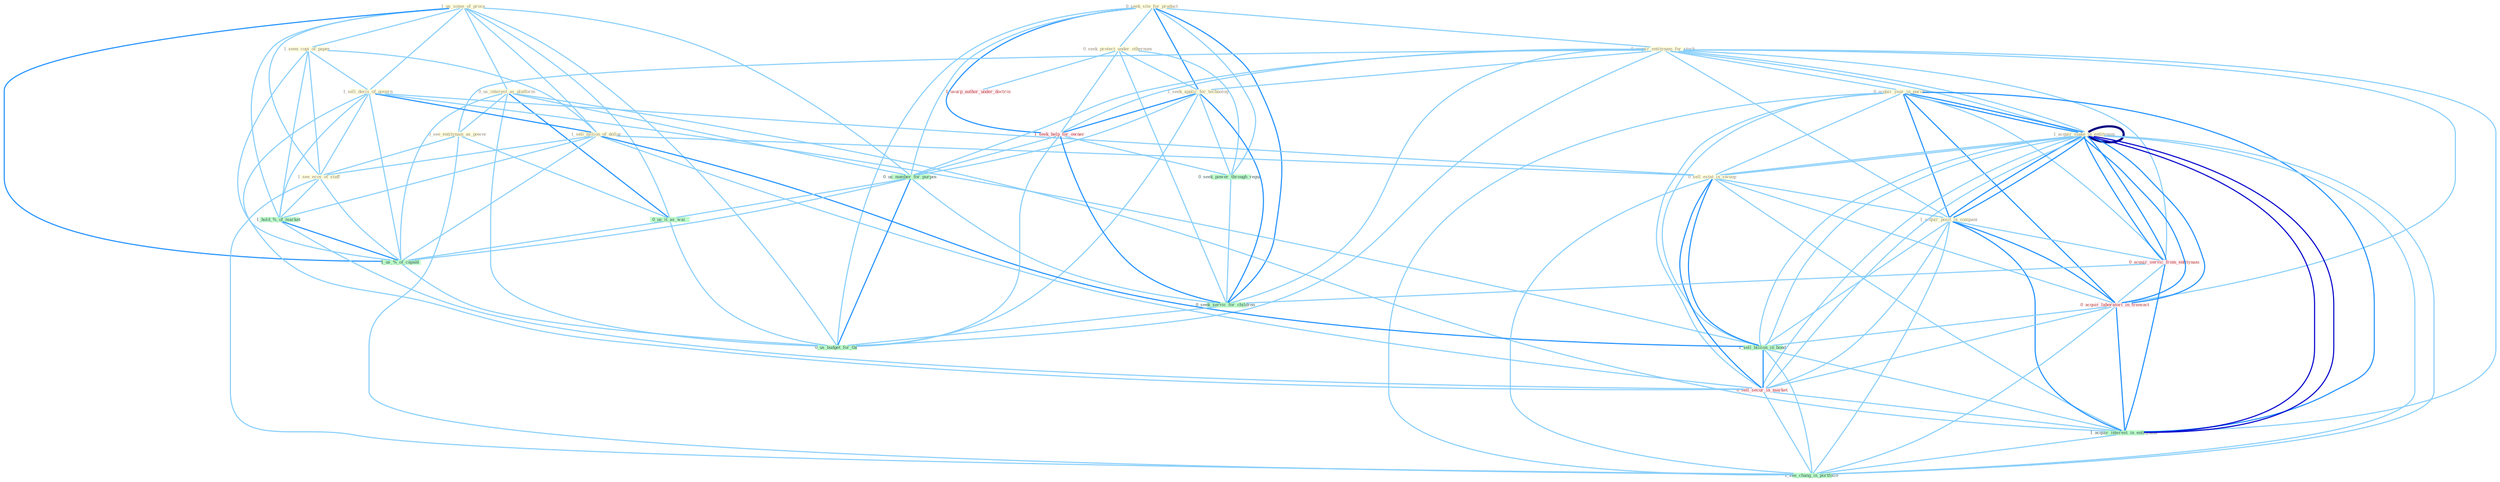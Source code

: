 Graph G{ 
    node
    [shape=polygon,style=filled,width=.5,height=.06,color="#BDFCC9",fixedsize=true,fontsize=4,
    fontcolor="#2f4f4f"];
    {node
    [color="#ffffe0", fontcolor="#8b7d6b"] "0_seek_site_for_product " "0_seek_protect_under_othernum " "1_us_some_of_proce " "1_seen_copi_of_paper " "0_us_interest_as_platform " "0_acquir_entitynam_for_stock " "0_acquir_year_in_purchas " "1_sell_decis_of_govern " "1_seek_applic_for_technolog " "1_acquir_stake_in_entitynam " "1_sell_billion_of_dollar " "0_sell_estat_in_swoop " "1_acquir_posit_in_compani " "1_acquir_stake_in_entitynam " "0_see_entitynam_as_power " "1_see_eros_of_staff "}
{node [color="#fff0f5", fontcolor="#b22222"] "1_seek_help_for_owner " "0_acquir_servic_from_entitynam " "0_acquir_laboratori_in_transact " "1_usurp_author_under_doctrin " "0_sell_secur_in_market "}
edge [color="#B0E2FF"];

	"0_seek_site_for_product " -- "0_seek_protect_under_othernum " [w="1", color="#87cefa" ];
	"0_seek_site_for_product " -- "0_acquir_entitynam_for_stock " [w="1", color="#87cefa" ];
	"0_seek_site_for_product " -- "1_seek_applic_for_technolog " [w="2", color="#1e90ff" , len=0.8];
	"0_seek_site_for_product " -- "1_seek_help_for_owner " [w="2", color="#1e90ff" , len=0.8];
	"0_seek_site_for_product " -- "0_seek_power_through_regul " [w="1", color="#87cefa" ];
	"0_seek_site_for_product " -- "0_us_number_for_purpos " [w="1", color="#87cefa" ];
	"0_seek_site_for_product " -- "0_seek_servic_for_children " [w="2", color="#1e90ff" , len=0.8];
	"0_seek_site_for_product " -- "0_us_budget_for_thi " [w="1", color="#87cefa" ];
	"0_seek_protect_under_othernum " -- "1_seek_applic_for_technolog " [w="1", color="#87cefa" ];
	"0_seek_protect_under_othernum " -- "1_seek_help_for_owner " [w="1", color="#87cefa" ];
	"0_seek_protect_under_othernum " -- "0_seek_power_through_regul " [w="1", color="#87cefa" ];
	"0_seek_protect_under_othernum " -- "1_usurp_author_under_doctrin " [w="1", color="#87cefa" ];
	"0_seek_protect_under_othernum " -- "0_seek_servic_for_children " [w="1", color="#87cefa" ];
	"1_us_some_of_proce " -- "1_seen_copi_of_paper " [w="1", color="#87cefa" ];
	"1_us_some_of_proce " -- "0_us_interest_as_platform " [w="1", color="#87cefa" ];
	"1_us_some_of_proce " -- "1_sell_decis_of_govern " [w="1", color="#87cefa" ];
	"1_us_some_of_proce " -- "1_sell_billion_of_dollar " [w="1", color="#87cefa" ];
	"1_us_some_of_proce " -- "1_see_eros_of_staff " [w="1", color="#87cefa" ];
	"1_us_some_of_proce " -- "1_hold_%_of_market " [w="1", color="#87cefa" ];
	"1_us_some_of_proce " -- "0_us_number_for_purpos " [w="1", color="#87cefa" ];
	"1_us_some_of_proce " -- "0_us_it_as_wai " [w="1", color="#87cefa" ];
	"1_us_some_of_proce " -- "1_us_%_of_capabl " [w="2", color="#1e90ff" , len=0.8];
	"1_us_some_of_proce " -- "0_us_budget_for_thi " [w="1", color="#87cefa" ];
	"1_seen_copi_of_paper " -- "1_sell_decis_of_govern " [w="1", color="#87cefa" ];
	"1_seen_copi_of_paper " -- "1_sell_billion_of_dollar " [w="1", color="#87cefa" ];
	"1_seen_copi_of_paper " -- "1_see_eros_of_staff " [w="1", color="#87cefa" ];
	"1_seen_copi_of_paper " -- "1_hold_%_of_market " [w="1", color="#87cefa" ];
	"1_seen_copi_of_paper " -- "1_us_%_of_capabl " [w="1", color="#87cefa" ];
	"0_us_interest_as_platform " -- "0_see_entitynam_as_power " [w="1", color="#87cefa" ];
	"0_us_interest_as_platform " -- "0_us_number_for_purpos " [w="1", color="#87cefa" ];
	"0_us_interest_as_platform " -- "0_us_it_as_wai " [w="2", color="#1e90ff" , len=0.8];
	"0_us_interest_as_platform " -- "1_us_%_of_capabl " [w="1", color="#87cefa" ];
	"0_us_interest_as_platform " -- "1_acquir_interest_in_entitynam " [w="1", color="#87cefa" ];
	"0_us_interest_as_platform " -- "0_us_budget_for_thi " [w="1", color="#87cefa" ];
	"0_acquir_entitynam_for_stock " -- "0_acquir_year_in_purchas " [w="1", color="#87cefa" ];
	"0_acquir_entitynam_for_stock " -- "1_seek_applic_for_technolog " [w="1", color="#87cefa" ];
	"0_acquir_entitynam_for_stock " -- "1_acquir_stake_in_entitynam " [w="1", color="#87cefa" ];
	"0_acquir_entitynam_for_stock " -- "1_acquir_posit_in_compani " [w="1", color="#87cefa" ];
	"0_acquir_entitynam_for_stock " -- "1_acquir_stake_in_entitynam " [w="1", color="#87cefa" ];
	"0_acquir_entitynam_for_stock " -- "0_see_entitynam_as_power " [w="1", color="#87cefa" ];
	"0_acquir_entitynam_for_stock " -- "1_seek_help_for_owner " [w="1", color="#87cefa" ];
	"0_acquir_entitynam_for_stock " -- "0_acquir_servic_from_entitynam " [w="1", color="#87cefa" ];
	"0_acquir_entitynam_for_stock " -- "0_us_number_for_purpos " [w="1", color="#87cefa" ];
	"0_acquir_entitynam_for_stock " -- "0_acquir_laboratori_in_transact " [w="1", color="#87cefa" ];
	"0_acquir_entitynam_for_stock " -- "1_acquir_interest_in_entitynam " [w="1", color="#87cefa" ];
	"0_acquir_entitynam_for_stock " -- "0_seek_servic_for_children " [w="1", color="#87cefa" ];
	"0_acquir_entitynam_for_stock " -- "0_us_budget_for_thi " [w="1", color="#87cefa" ];
	"0_acquir_year_in_purchas " -- "1_acquir_stake_in_entitynam " [w="2", color="#1e90ff" , len=0.8];
	"0_acquir_year_in_purchas " -- "0_sell_estat_in_swoop " [w="1", color="#87cefa" ];
	"0_acquir_year_in_purchas " -- "1_acquir_posit_in_compani " [w="2", color="#1e90ff" , len=0.8];
	"0_acquir_year_in_purchas " -- "1_acquir_stake_in_entitynam " [w="2", color="#1e90ff" , len=0.8];
	"0_acquir_year_in_purchas " -- "0_acquir_servic_from_entitynam " [w="1", color="#87cefa" ];
	"0_acquir_year_in_purchas " -- "0_acquir_laboratori_in_transact " [w="2", color="#1e90ff" , len=0.8];
	"0_acquir_year_in_purchas " -- "1_sell_billion_in_bond " [w="1", color="#87cefa" ];
	"0_acquir_year_in_purchas " -- "0_sell_secur_in_market " [w="1", color="#87cefa" ];
	"0_acquir_year_in_purchas " -- "1_acquir_interest_in_entitynam " [w="2", color="#1e90ff" , len=0.8];
	"0_acquir_year_in_purchas " -- "1_see_chang_in_portfolio " [w="1", color="#87cefa" ];
	"1_sell_decis_of_govern " -- "1_sell_billion_of_dollar " [w="2", color="#1e90ff" , len=0.8];
	"1_sell_decis_of_govern " -- "0_sell_estat_in_swoop " [w="1", color="#87cefa" ];
	"1_sell_decis_of_govern " -- "1_see_eros_of_staff " [w="1", color="#87cefa" ];
	"1_sell_decis_of_govern " -- "1_hold_%_of_market " [w="1", color="#87cefa" ];
	"1_sell_decis_of_govern " -- "1_sell_billion_in_bond " [w="1", color="#87cefa" ];
	"1_sell_decis_of_govern " -- "1_us_%_of_capabl " [w="1", color="#87cefa" ];
	"1_sell_decis_of_govern " -- "0_sell_secur_in_market " [w="1", color="#87cefa" ];
	"1_seek_applic_for_technolog " -- "1_seek_help_for_owner " [w="2", color="#1e90ff" , len=0.8];
	"1_seek_applic_for_technolog " -- "0_seek_power_through_regul " [w="1", color="#87cefa" ];
	"1_seek_applic_for_technolog " -- "0_us_number_for_purpos " [w="1", color="#87cefa" ];
	"1_seek_applic_for_technolog " -- "0_seek_servic_for_children " [w="2", color="#1e90ff" , len=0.8];
	"1_seek_applic_for_technolog " -- "0_us_budget_for_thi " [w="1", color="#87cefa" ];
	"1_acquir_stake_in_entitynam " -- "0_sell_estat_in_swoop " [w="1", color="#87cefa" ];
	"1_acquir_stake_in_entitynam " -- "1_acquir_posit_in_compani " [w="2", color="#1e90ff" , len=0.8];
	"1_acquir_stake_in_entitynam " -- "1_acquir_stake_in_entitynam " [w="4", style=bold, color="#000080", len=0.4];
	"1_acquir_stake_in_entitynam " -- "0_acquir_servic_from_entitynam " [w="2", color="#1e90ff" , len=0.8];
	"1_acquir_stake_in_entitynam " -- "0_acquir_laboratori_in_transact " [w="2", color="#1e90ff" , len=0.8];
	"1_acquir_stake_in_entitynam " -- "1_sell_billion_in_bond " [w="1", color="#87cefa" ];
	"1_acquir_stake_in_entitynam " -- "0_sell_secur_in_market " [w="1", color="#87cefa" ];
	"1_acquir_stake_in_entitynam " -- "1_acquir_interest_in_entitynam " [w="3", color="#0000cd" , len=0.6];
	"1_acquir_stake_in_entitynam " -- "1_see_chang_in_portfolio " [w="1", color="#87cefa" ];
	"1_sell_billion_of_dollar " -- "0_sell_estat_in_swoop " [w="1", color="#87cefa" ];
	"1_sell_billion_of_dollar " -- "1_see_eros_of_staff " [w="1", color="#87cefa" ];
	"1_sell_billion_of_dollar " -- "1_hold_%_of_market " [w="1", color="#87cefa" ];
	"1_sell_billion_of_dollar " -- "1_sell_billion_in_bond " [w="2", color="#1e90ff" , len=0.8];
	"1_sell_billion_of_dollar " -- "1_us_%_of_capabl " [w="1", color="#87cefa" ];
	"1_sell_billion_of_dollar " -- "0_sell_secur_in_market " [w="1", color="#87cefa" ];
	"0_sell_estat_in_swoop " -- "1_acquir_posit_in_compani " [w="1", color="#87cefa" ];
	"0_sell_estat_in_swoop " -- "1_acquir_stake_in_entitynam " [w="1", color="#87cefa" ];
	"0_sell_estat_in_swoop " -- "0_acquir_laboratori_in_transact " [w="1", color="#87cefa" ];
	"0_sell_estat_in_swoop " -- "1_sell_billion_in_bond " [w="2", color="#1e90ff" , len=0.8];
	"0_sell_estat_in_swoop " -- "0_sell_secur_in_market " [w="2", color="#1e90ff" , len=0.8];
	"0_sell_estat_in_swoop " -- "1_acquir_interest_in_entitynam " [w="1", color="#87cefa" ];
	"0_sell_estat_in_swoop " -- "1_see_chang_in_portfolio " [w="1", color="#87cefa" ];
	"1_acquir_posit_in_compani " -- "1_acquir_stake_in_entitynam " [w="2", color="#1e90ff" , len=0.8];
	"1_acquir_posit_in_compani " -- "0_acquir_servic_from_entitynam " [w="1", color="#87cefa" ];
	"1_acquir_posit_in_compani " -- "0_acquir_laboratori_in_transact " [w="2", color="#1e90ff" , len=0.8];
	"1_acquir_posit_in_compani " -- "1_sell_billion_in_bond " [w="1", color="#87cefa" ];
	"1_acquir_posit_in_compani " -- "0_sell_secur_in_market " [w="1", color="#87cefa" ];
	"1_acquir_posit_in_compani " -- "1_acquir_interest_in_entitynam " [w="2", color="#1e90ff" , len=0.8];
	"1_acquir_posit_in_compani " -- "1_see_chang_in_portfolio " [w="1", color="#87cefa" ];
	"1_acquir_stake_in_entitynam " -- "0_acquir_servic_from_entitynam " [w="2", color="#1e90ff" , len=0.8];
	"1_acquir_stake_in_entitynam " -- "0_acquir_laboratori_in_transact " [w="2", color="#1e90ff" , len=0.8];
	"1_acquir_stake_in_entitynam " -- "1_sell_billion_in_bond " [w="1", color="#87cefa" ];
	"1_acquir_stake_in_entitynam " -- "0_sell_secur_in_market " [w="1", color="#87cefa" ];
	"1_acquir_stake_in_entitynam " -- "1_acquir_interest_in_entitynam " [w="3", color="#0000cd" , len=0.6];
	"1_acquir_stake_in_entitynam " -- "1_see_chang_in_portfolio " [w="1", color="#87cefa" ];
	"0_see_entitynam_as_power " -- "1_see_eros_of_staff " [w="1", color="#87cefa" ];
	"0_see_entitynam_as_power " -- "0_us_it_as_wai " [w="1", color="#87cefa" ];
	"0_see_entitynam_as_power " -- "1_see_chang_in_portfolio " [w="1", color="#87cefa" ];
	"1_see_eros_of_staff " -- "1_hold_%_of_market " [w="1", color="#87cefa" ];
	"1_see_eros_of_staff " -- "1_us_%_of_capabl " [w="1", color="#87cefa" ];
	"1_see_eros_of_staff " -- "1_see_chang_in_portfolio " [w="1", color="#87cefa" ];
	"1_seek_help_for_owner " -- "0_seek_power_through_regul " [w="1", color="#87cefa" ];
	"1_seek_help_for_owner " -- "0_us_number_for_purpos " [w="1", color="#87cefa" ];
	"1_seek_help_for_owner " -- "0_seek_servic_for_children " [w="2", color="#1e90ff" , len=0.8];
	"1_seek_help_for_owner " -- "0_us_budget_for_thi " [w="1", color="#87cefa" ];
	"0_acquir_servic_from_entitynam " -- "0_acquir_laboratori_in_transact " [w="1", color="#87cefa" ];
	"0_acquir_servic_from_entitynam " -- "1_acquir_interest_in_entitynam " [w="2", color="#1e90ff" , len=0.8];
	"0_acquir_servic_from_entitynam " -- "0_seek_servic_for_children " [w="1", color="#87cefa" ];
	"1_hold_%_of_market " -- "1_us_%_of_capabl " [w="2", color="#1e90ff" , len=0.8];
	"1_hold_%_of_market " -- "0_sell_secur_in_market " [w="1", color="#87cefa" ];
	"0_seek_power_through_regul " -- "0_seek_servic_for_children " [w="1", color="#87cefa" ];
	"0_us_number_for_purpos " -- "0_us_it_as_wai " [w="1", color="#87cefa" ];
	"0_us_number_for_purpos " -- "1_us_%_of_capabl " [w="1", color="#87cefa" ];
	"0_us_number_for_purpos " -- "0_seek_servic_for_children " [w="1", color="#87cefa" ];
	"0_us_number_for_purpos " -- "0_us_budget_for_thi " [w="2", color="#1e90ff" , len=0.8];
	"0_acquir_laboratori_in_transact " -- "1_sell_billion_in_bond " [w="1", color="#87cefa" ];
	"0_acquir_laboratori_in_transact " -- "0_sell_secur_in_market " [w="1", color="#87cefa" ];
	"0_acquir_laboratori_in_transact " -- "1_acquir_interest_in_entitynam " [w="2", color="#1e90ff" , len=0.8];
	"0_acquir_laboratori_in_transact " -- "1_see_chang_in_portfolio " [w="1", color="#87cefa" ];
	"1_sell_billion_in_bond " -- "0_sell_secur_in_market " [w="2", color="#1e90ff" , len=0.8];
	"1_sell_billion_in_bond " -- "1_acquir_interest_in_entitynam " [w="1", color="#87cefa" ];
	"1_sell_billion_in_bond " -- "1_see_chang_in_portfolio " [w="1", color="#87cefa" ];
	"0_us_it_as_wai " -- "1_us_%_of_capabl " [w="1", color="#87cefa" ];
	"0_us_it_as_wai " -- "0_us_budget_for_thi " [w="1", color="#87cefa" ];
	"1_us_%_of_capabl " -- "0_us_budget_for_thi " [w="1", color="#87cefa" ];
	"0_sell_secur_in_market " -- "1_acquir_interest_in_entitynam " [w="1", color="#87cefa" ];
	"0_sell_secur_in_market " -- "1_see_chang_in_portfolio " [w="1", color="#87cefa" ];
	"1_acquir_interest_in_entitynam " -- "1_see_chang_in_portfolio " [w="1", color="#87cefa" ];
	"0_seek_servic_for_children " -- "0_us_budget_for_thi " [w="1", color="#87cefa" ];
}